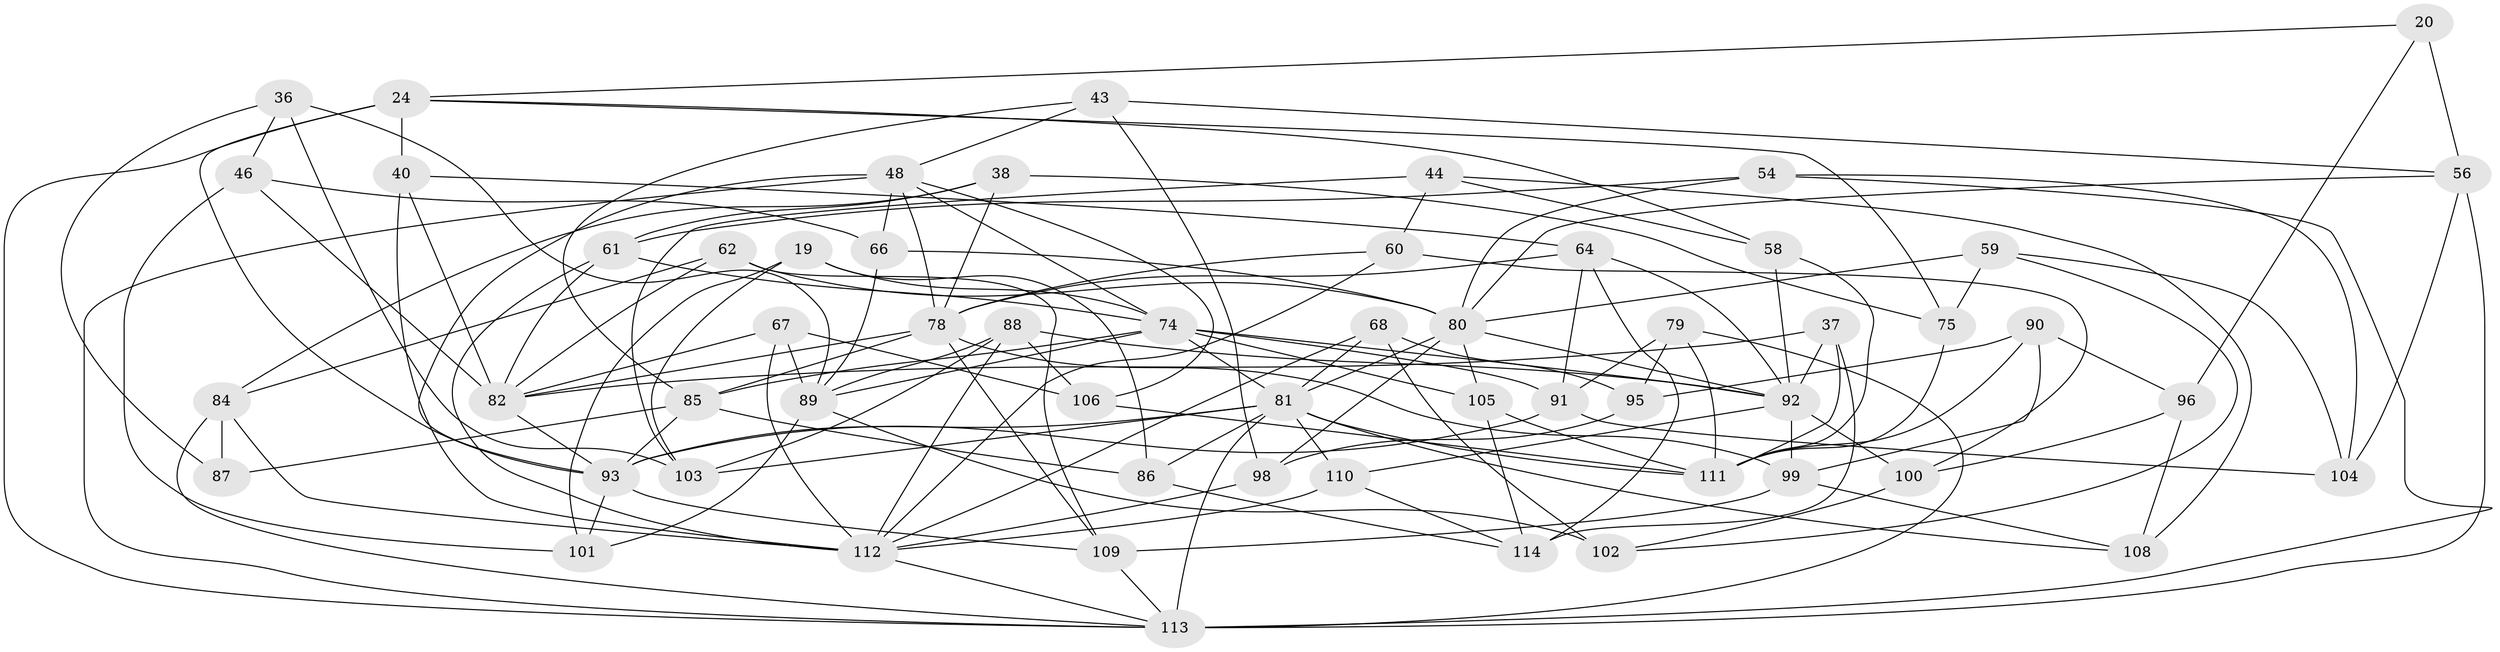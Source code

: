 // original degree distribution, {4: 1.0}
// Generated by graph-tools (version 1.1) at 2025/56/03/09/25 04:56:11]
// undirected, 57 vertices, 147 edges
graph export_dot {
graph [start="1"]
  node [color=gray90,style=filled];
  19 [super="+13"];
  20;
  24 [super="+3+15"];
  36;
  37;
  38;
  40 [super="+21"];
  43;
  44;
  46;
  48 [super="+1+28"];
  54;
  56 [super="+17"];
  58;
  59;
  60;
  61 [super="+52"];
  62;
  64 [super="+2"];
  66;
  67;
  68;
  74 [super="+47+63"];
  75;
  78 [super="+73"];
  79 [super="+53"];
  80 [super="+11+45+65"];
  81 [super="+4+39+18+30+76"];
  82 [super="+10+23"];
  84 [super="+8"];
  85 [super="+25"];
  86;
  87;
  88 [super="+49"];
  89 [super="+12+33"];
  90 [super="+57"];
  91 [super="+41"];
  92 [super="+55"];
  93 [super="+51+69"];
  95;
  96;
  98;
  99 [super="+22+94"];
  100;
  101;
  102;
  103 [super="+83"];
  104;
  105;
  106;
  108;
  109 [super="+107"];
  110;
  111 [super="+72"];
  112 [super="+14+97"];
  113 [super="+16+42+35+50+77"];
  114 [super="+26"];
  19 -- 101;
  19 -- 74 [weight=2];
  19 -- 86;
  19 -- 103 [weight=2];
  20 -- 56 [weight=2];
  20 -- 24;
  20 -- 96;
  24 -- 75;
  24 -- 40 [weight=2];
  24 -- 58;
  24 -- 113 [weight=2];
  24 -- 93;
  36 -- 103;
  36 -- 46;
  36 -- 87;
  36 -- 89;
  37 -- 82;
  37 -- 114;
  37 -- 111;
  37 -- 92;
  38 -- 75;
  38 -- 84;
  38 -- 78;
  38 -- 61;
  40 -- 64;
  40 -- 82;
  40 -- 112 [weight=2];
  43 -- 98;
  43 -- 56;
  43 -- 48;
  43 -- 85;
  44 -- 58;
  44 -- 60;
  44 -- 108;
  44 -- 103;
  46 -- 101;
  46 -- 82;
  46 -- 66;
  48 -- 106;
  48 -- 66;
  48 -- 93 [weight=2];
  48 -- 78;
  48 -- 113;
  48 -- 74;
  54 -- 80;
  54 -- 61;
  54 -- 104;
  54 -- 113;
  56 -- 104;
  56 -- 113;
  56 -- 80;
  58 -- 111;
  58 -- 92;
  59 -- 75;
  59 -- 102;
  59 -- 104;
  59 -- 80;
  60 -- 100;
  60 -- 78;
  60 -- 112;
  61 -- 82;
  61 -- 112 [weight=2];
  61 -- 74;
  62 -- 109;
  62 -- 84;
  62 -- 82;
  62 -- 80;
  64 -- 114 [weight=2];
  64 -- 91;
  64 -- 78;
  64 -- 92;
  66 -- 80;
  66 -- 89;
  67 -- 106;
  67 -- 112;
  67 -- 82;
  67 -- 89;
  68 -- 81;
  68 -- 102;
  68 -- 95;
  68 -- 112;
  74 -- 89;
  74 -- 91;
  74 -- 85;
  74 -- 105;
  74 -- 92;
  74 -- 81;
  75 -- 111;
  78 -- 109;
  78 -- 85 [weight=2];
  78 -- 99 [weight=2];
  78 -- 82;
  79 -- 95;
  79 -- 113 [weight=2];
  79 -- 111;
  79 -- 91 [weight=2];
  80 -- 105;
  80 -- 98;
  80 -- 81 [weight=2];
  80 -- 92;
  81 -- 110;
  81 -- 86;
  81 -- 103;
  81 -- 113 [weight=3];
  81 -- 111 [weight=2];
  81 -- 108;
  81 -- 93;
  82 -- 93;
  84 -- 87 [weight=2];
  84 -- 112;
  84 -- 113;
  85 -- 87;
  85 -- 93 [weight=2];
  85 -- 86;
  86 -- 114;
  88 -- 103;
  88 -- 89 [weight=2];
  88 -- 106;
  88 -- 112;
  88 -- 92;
  89 -- 102;
  89 -- 101;
  90 -- 96;
  90 -- 99 [weight=2];
  90 -- 111 [weight=2];
  90 -- 95;
  91 -- 104;
  91 -- 93;
  92 -- 110;
  92 -- 99 [weight=2];
  92 -- 100;
  93 -- 101;
  93 -- 109;
  95 -- 98;
  96 -- 108;
  96 -- 100;
  98 -- 112;
  99 -- 108;
  99 -- 109;
  100 -- 102;
  105 -- 114;
  105 -- 111;
  106 -- 111;
  109 -- 113 [weight=2];
  110 -- 112;
  110 -- 114;
  112 -- 113;
}
